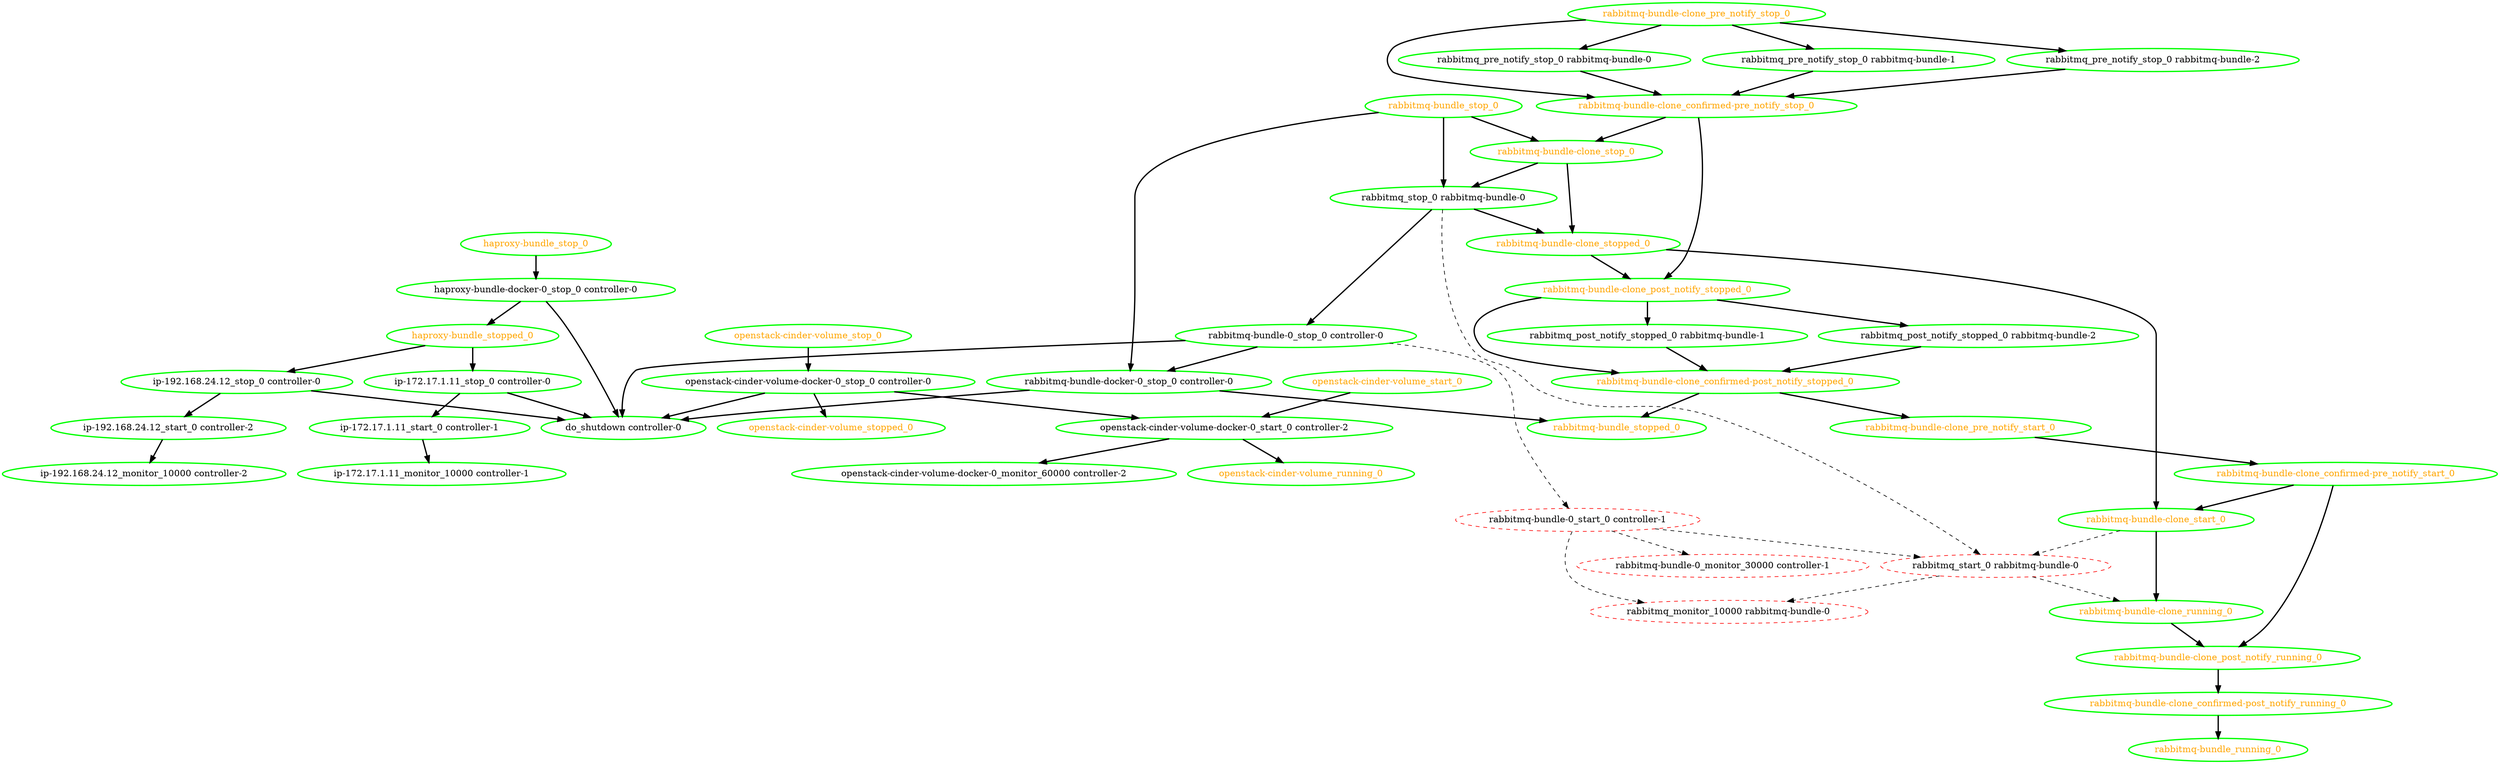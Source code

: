 digraph "g" {
"do_shutdown controller-0" [ style=bold color="green" fontcolor="black"]
"haproxy-bundle-docker-0_stop_0 controller-0" -> "do_shutdown controller-0" [ style = bold]
"haproxy-bundle-docker-0_stop_0 controller-0" -> "haproxy-bundle_stopped_0" [ style = bold]
"haproxy-bundle-docker-0_stop_0 controller-0" [ style=bold color="green" fontcolor="black"]
"haproxy-bundle_stop_0" -> "haproxy-bundle-docker-0_stop_0 controller-0" [ style = bold]
"haproxy-bundle_stop_0" [ style=bold color="green" fontcolor="orange"]
"haproxy-bundle_stopped_0" -> "ip-172.17.1.11_stop_0 controller-0" [ style = bold]
"haproxy-bundle_stopped_0" -> "ip-192.168.24.12_stop_0 controller-0" [ style = bold]
"haproxy-bundle_stopped_0" [ style=bold color="green" fontcolor="orange"]
"ip-172.17.1.11_monitor_10000 controller-1" [ style=bold color="green" fontcolor="black"]
"ip-172.17.1.11_start_0 controller-1" -> "ip-172.17.1.11_monitor_10000 controller-1" [ style = bold]
"ip-172.17.1.11_start_0 controller-1" [ style=bold color="green" fontcolor="black"]
"ip-172.17.1.11_stop_0 controller-0" -> "do_shutdown controller-0" [ style = bold]
"ip-172.17.1.11_stop_0 controller-0" -> "ip-172.17.1.11_start_0 controller-1" [ style = bold]
"ip-172.17.1.11_stop_0 controller-0" [ style=bold color="green" fontcolor="black"]
"ip-192.168.24.12_monitor_10000 controller-2" [ style=bold color="green" fontcolor="black"]
"ip-192.168.24.12_start_0 controller-2" -> "ip-192.168.24.12_monitor_10000 controller-2" [ style = bold]
"ip-192.168.24.12_start_0 controller-2" [ style=bold color="green" fontcolor="black"]
"ip-192.168.24.12_stop_0 controller-0" -> "do_shutdown controller-0" [ style = bold]
"ip-192.168.24.12_stop_0 controller-0" -> "ip-192.168.24.12_start_0 controller-2" [ style = bold]
"ip-192.168.24.12_stop_0 controller-0" [ style=bold color="green" fontcolor="black"]
"openstack-cinder-volume-docker-0_monitor_60000 controller-2" [ style=bold color="green" fontcolor="black"]
"openstack-cinder-volume-docker-0_start_0 controller-2" -> "openstack-cinder-volume-docker-0_monitor_60000 controller-2" [ style = bold]
"openstack-cinder-volume-docker-0_start_0 controller-2" -> "openstack-cinder-volume_running_0" [ style = bold]
"openstack-cinder-volume-docker-0_start_0 controller-2" [ style=bold color="green" fontcolor="black"]
"openstack-cinder-volume-docker-0_stop_0 controller-0" -> "do_shutdown controller-0" [ style = bold]
"openstack-cinder-volume-docker-0_stop_0 controller-0" -> "openstack-cinder-volume-docker-0_start_0 controller-2" [ style = bold]
"openstack-cinder-volume-docker-0_stop_0 controller-0" -> "openstack-cinder-volume_stopped_0" [ style = bold]
"openstack-cinder-volume-docker-0_stop_0 controller-0" [ style=bold color="green" fontcolor="black"]
"openstack-cinder-volume_running_0" [ style=bold color="green" fontcolor="orange"]
"openstack-cinder-volume_start_0" -> "openstack-cinder-volume-docker-0_start_0 controller-2" [ style = bold]
"openstack-cinder-volume_start_0" [ style=bold color="green" fontcolor="orange"]
"openstack-cinder-volume_stop_0" -> "openstack-cinder-volume-docker-0_stop_0 controller-0" [ style = bold]
"openstack-cinder-volume_stop_0" [ style=bold color="green" fontcolor="orange"]
"openstack-cinder-volume_stopped_0" [ style=bold color="green" fontcolor="orange"]
"rabbitmq-bundle-0_monitor_30000 controller-1" [ style=dashed color="red" fontcolor="black"]
"rabbitmq-bundle-0_start_0 controller-1" -> "rabbitmq-bundle-0_monitor_30000 controller-1" [ style = dashed]
"rabbitmq-bundle-0_start_0 controller-1" -> "rabbitmq_monitor_10000 rabbitmq-bundle-0" [ style = dashed]
"rabbitmq-bundle-0_start_0 controller-1" -> "rabbitmq_start_0 rabbitmq-bundle-0" [ style = dashed]
"rabbitmq-bundle-0_start_0 controller-1" [ style=dashed color="red" fontcolor="black"]
"rabbitmq-bundle-0_stop_0 controller-0" -> "do_shutdown controller-0" [ style = bold]
"rabbitmq-bundle-0_stop_0 controller-0" -> "rabbitmq-bundle-0_start_0 controller-1" [ style = dashed]
"rabbitmq-bundle-0_stop_0 controller-0" -> "rabbitmq-bundle-docker-0_stop_0 controller-0" [ style = bold]
"rabbitmq-bundle-0_stop_0 controller-0" [ style=bold color="green" fontcolor="black"]
"rabbitmq-bundle-clone_confirmed-post_notify_running_0" -> "rabbitmq-bundle_running_0" [ style = bold]
"rabbitmq-bundle-clone_confirmed-post_notify_running_0" [ style=bold color="green" fontcolor="orange"]
"rabbitmq-bundle-clone_confirmed-post_notify_stopped_0" -> "rabbitmq-bundle-clone_pre_notify_start_0" [ style = bold]
"rabbitmq-bundle-clone_confirmed-post_notify_stopped_0" -> "rabbitmq-bundle_stopped_0" [ style = bold]
"rabbitmq-bundle-clone_confirmed-post_notify_stopped_0" [ style=bold color="green" fontcolor="orange"]
"rabbitmq-bundle-clone_confirmed-pre_notify_start_0" -> "rabbitmq-bundle-clone_post_notify_running_0" [ style = bold]
"rabbitmq-bundle-clone_confirmed-pre_notify_start_0" -> "rabbitmq-bundle-clone_start_0" [ style = bold]
"rabbitmq-bundle-clone_confirmed-pre_notify_start_0" [ style=bold color="green" fontcolor="orange"]
"rabbitmq-bundle-clone_confirmed-pre_notify_stop_0" -> "rabbitmq-bundle-clone_post_notify_stopped_0" [ style = bold]
"rabbitmq-bundle-clone_confirmed-pre_notify_stop_0" -> "rabbitmq-bundle-clone_stop_0" [ style = bold]
"rabbitmq-bundle-clone_confirmed-pre_notify_stop_0" [ style=bold color="green" fontcolor="orange"]
"rabbitmq-bundle-clone_post_notify_running_0" -> "rabbitmq-bundle-clone_confirmed-post_notify_running_0" [ style = bold]
"rabbitmq-bundle-clone_post_notify_running_0" [ style=bold color="green" fontcolor="orange"]
"rabbitmq-bundle-clone_post_notify_stopped_0" -> "rabbitmq-bundle-clone_confirmed-post_notify_stopped_0" [ style = bold]
"rabbitmq-bundle-clone_post_notify_stopped_0" -> "rabbitmq_post_notify_stopped_0 rabbitmq-bundle-1" [ style = bold]
"rabbitmq-bundle-clone_post_notify_stopped_0" -> "rabbitmq_post_notify_stopped_0 rabbitmq-bundle-2" [ style = bold]
"rabbitmq-bundle-clone_post_notify_stopped_0" [ style=bold color="green" fontcolor="orange"]
"rabbitmq-bundle-clone_pre_notify_start_0" -> "rabbitmq-bundle-clone_confirmed-pre_notify_start_0" [ style = bold]
"rabbitmq-bundle-clone_pre_notify_start_0" [ style=bold color="green" fontcolor="orange"]
"rabbitmq-bundle-clone_pre_notify_stop_0" -> "rabbitmq-bundle-clone_confirmed-pre_notify_stop_0" [ style = bold]
"rabbitmq-bundle-clone_pre_notify_stop_0" -> "rabbitmq_pre_notify_stop_0 rabbitmq-bundle-0" [ style = bold]
"rabbitmq-bundle-clone_pre_notify_stop_0" -> "rabbitmq_pre_notify_stop_0 rabbitmq-bundle-1" [ style = bold]
"rabbitmq-bundle-clone_pre_notify_stop_0" -> "rabbitmq_pre_notify_stop_0 rabbitmq-bundle-2" [ style = bold]
"rabbitmq-bundle-clone_pre_notify_stop_0" [ style=bold color="green" fontcolor="orange"]
"rabbitmq-bundle-clone_running_0" -> "rabbitmq-bundle-clone_post_notify_running_0" [ style = bold]
"rabbitmq-bundle-clone_running_0" [ style=bold color="green" fontcolor="orange"]
"rabbitmq-bundle-clone_start_0" -> "rabbitmq-bundle-clone_running_0" [ style = bold]
"rabbitmq-bundle-clone_start_0" -> "rabbitmq_start_0 rabbitmq-bundle-0" [ style = dashed]
"rabbitmq-bundle-clone_start_0" [ style=bold color="green" fontcolor="orange"]
"rabbitmq-bundle-clone_stop_0" -> "rabbitmq-bundle-clone_stopped_0" [ style = bold]
"rabbitmq-bundle-clone_stop_0" -> "rabbitmq_stop_0 rabbitmq-bundle-0" [ style = bold]
"rabbitmq-bundle-clone_stop_0" [ style=bold color="green" fontcolor="orange"]
"rabbitmq-bundle-clone_stopped_0" -> "rabbitmq-bundle-clone_post_notify_stopped_0" [ style = bold]
"rabbitmq-bundle-clone_stopped_0" -> "rabbitmq-bundle-clone_start_0" [ style = bold]
"rabbitmq-bundle-clone_stopped_0" [ style=bold color="green" fontcolor="orange"]
"rabbitmq-bundle-docker-0_stop_0 controller-0" -> "do_shutdown controller-0" [ style = bold]
"rabbitmq-bundle-docker-0_stop_0 controller-0" -> "rabbitmq-bundle_stopped_0" [ style = bold]
"rabbitmq-bundle-docker-0_stop_0 controller-0" [ style=bold color="green" fontcolor="black"]
"rabbitmq-bundle_running_0" [ style=bold color="green" fontcolor="orange"]
"rabbitmq-bundle_stop_0" -> "rabbitmq-bundle-clone_stop_0" [ style = bold]
"rabbitmq-bundle_stop_0" -> "rabbitmq-bundle-docker-0_stop_0 controller-0" [ style = bold]
"rabbitmq-bundle_stop_0" -> "rabbitmq_stop_0 rabbitmq-bundle-0" [ style = bold]
"rabbitmq-bundle_stop_0" [ style=bold color="green" fontcolor="orange"]
"rabbitmq-bundle_stopped_0" [ style=bold color="green" fontcolor="orange"]
"rabbitmq_monitor_10000 rabbitmq-bundle-0" [ style=dashed color="red" fontcolor="black"]
"rabbitmq_post_notify_stopped_0 rabbitmq-bundle-1" -> "rabbitmq-bundle-clone_confirmed-post_notify_stopped_0" [ style = bold]
"rabbitmq_post_notify_stopped_0 rabbitmq-bundle-1" [ style=bold color="green" fontcolor="black"]
"rabbitmq_post_notify_stopped_0 rabbitmq-bundle-2" -> "rabbitmq-bundle-clone_confirmed-post_notify_stopped_0" [ style = bold]
"rabbitmq_post_notify_stopped_0 rabbitmq-bundle-2" [ style=bold color="green" fontcolor="black"]
"rabbitmq_pre_notify_stop_0 rabbitmq-bundle-0" -> "rabbitmq-bundle-clone_confirmed-pre_notify_stop_0" [ style = bold]
"rabbitmq_pre_notify_stop_0 rabbitmq-bundle-0" [ style=bold color="green" fontcolor="black"]
"rabbitmq_pre_notify_stop_0 rabbitmq-bundle-1" -> "rabbitmq-bundle-clone_confirmed-pre_notify_stop_0" [ style = bold]
"rabbitmq_pre_notify_stop_0 rabbitmq-bundle-1" [ style=bold color="green" fontcolor="black"]
"rabbitmq_pre_notify_stop_0 rabbitmq-bundle-2" -> "rabbitmq-bundle-clone_confirmed-pre_notify_stop_0" [ style = bold]
"rabbitmq_pre_notify_stop_0 rabbitmq-bundle-2" [ style=bold color="green" fontcolor="black"]
"rabbitmq_start_0 rabbitmq-bundle-0" -> "rabbitmq-bundle-clone_running_0" [ style = dashed]
"rabbitmq_start_0 rabbitmq-bundle-0" -> "rabbitmq_monitor_10000 rabbitmq-bundle-0" [ style = dashed]
"rabbitmq_start_0 rabbitmq-bundle-0" [ style=dashed color="red" fontcolor="black"]
"rabbitmq_stop_0 rabbitmq-bundle-0" -> "rabbitmq-bundle-0_stop_0 controller-0" [ style = bold]
"rabbitmq_stop_0 rabbitmq-bundle-0" -> "rabbitmq-bundle-clone_stopped_0" [ style = bold]
"rabbitmq_stop_0 rabbitmq-bundle-0" -> "rabbitmq_start_0 rabbitmq-bundle-0" [ style = dashed]
"rabbitmq_stop_0 rabbitmq-bundle-0" [ style=bold color="green" fontcolor="black"]
}
